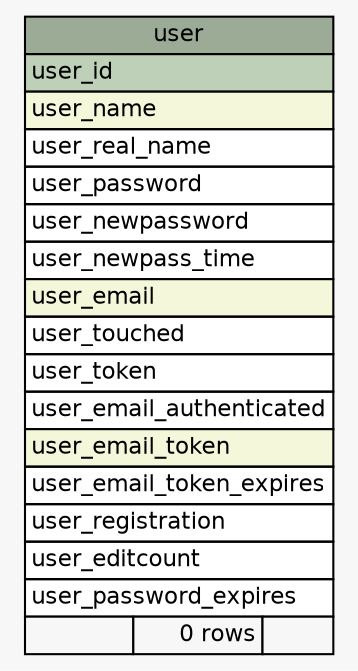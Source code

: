 // dot 2.38.0 on Linux 3.14.35-28.38.amzn1.x86_64
// SchemaSpy rev Unknown
digraph "user" {
  graph [
    rankdir="RL"
    bgcolor="#f7f7f7"
    nodesep="0.18"
    ranksep="0.46"
    fontname="Helvetica"
    fontsize="11"
  ];
  node [
    fontname="Helvetica"
    fontsize="11"
    shape="plaintext"
  ];
  edge [
    arrowsize="0.8"
  ];
  "user" [
    label=<
    <TABLE BORDER="0" CELLBORDER="1" CELLSPACING="0" BGCOLOR="#ffffff">
      <TR><TD COLSPAN="3" BGCOLOR="#9bab96" ALIGN="CENTER">user</TD></TR>
      <TR><TD PORT="user_id" COLSPAN="3" BGCOLOR="#bed1b8" ALIGN="LEFT">user_id</TD></TR>
      <TR><TD PORT="user_name" COLSPAN="3" BGCOLOR="#f4f7da" ALIGN="LEFT">user_name</TD></TR>
      <TR><TD PORT="user_real_name" COLSPAN="3" ALIGN="LEFT">user_real_name</TD></TR>
      <TR><TD PORT="user_password" COLSPAN="3" ALIGN="LEFT">user_password</TD></TR>
      <TR><TD PORT="user_newpassword" COLSPAN="3" ALIGN="LEFT">user_newpassword</TD></TR>
      <TR><TD PORT="user_newpass_time" COLSPAN="3" ALIGN="LEFT">user_newpass_time</TD></TR>
      <TR><TD PORT="user_email" COLSPAN="3" BGCOLOR="#f4f7da" ALIGN="LEFT">user_email</TD></TR>
      <TR><TD PORT="user_touched" COLSPAN="3" ALIGN="LEFT">user_touched</TD></TR>
      <TR><TD PORT="user_token" COLSPAN="3" ALIGN="LEFT">user_token</TD></TR>
      <TR><TD PORT="user_email_authenticated" COLSPAN="3" ALIGN="LEFT">user_email_authenticated</TD></TR>
      <TR><TD PORT="user_email_token" COLSPAN="3" BGCOLOR="#f4f7da" ALIGN="LEFT">user_email_token</TD></TR>
      <TR><TD PORT="user_email_token_expires" COLSPAN="3" ALIGN="LEFT">user_email_token_expires</TD></TR>
      <TR><TD PORT="user_registration" COLSPAN="3" ALIGN="LEFT">user_registration</TD></TR>
      <TR><TD PORT="user_editcount" COLSPAN="3" ALIGN="LEFT">user_editcount</TD></TR>
      <TR><TD PORT="user_password_expires" COLSPAN="3" ALIGN="LEFT">user_password_expires</TD></TR>
      <TR><TD ALIGN="LEFT" BGCOLOR="#f7f7f7">  </TD><TD ALIGN="RIGHT" BGCOLOR="#f7f7f7">0 rows</TD><TD ALIGN="RIGHT" BGCOLOR="#f7f7f7">  </TD></TR>
    </TABLE>>
    URL="tables/user.html"
    tooltip="user"
  ];
}

